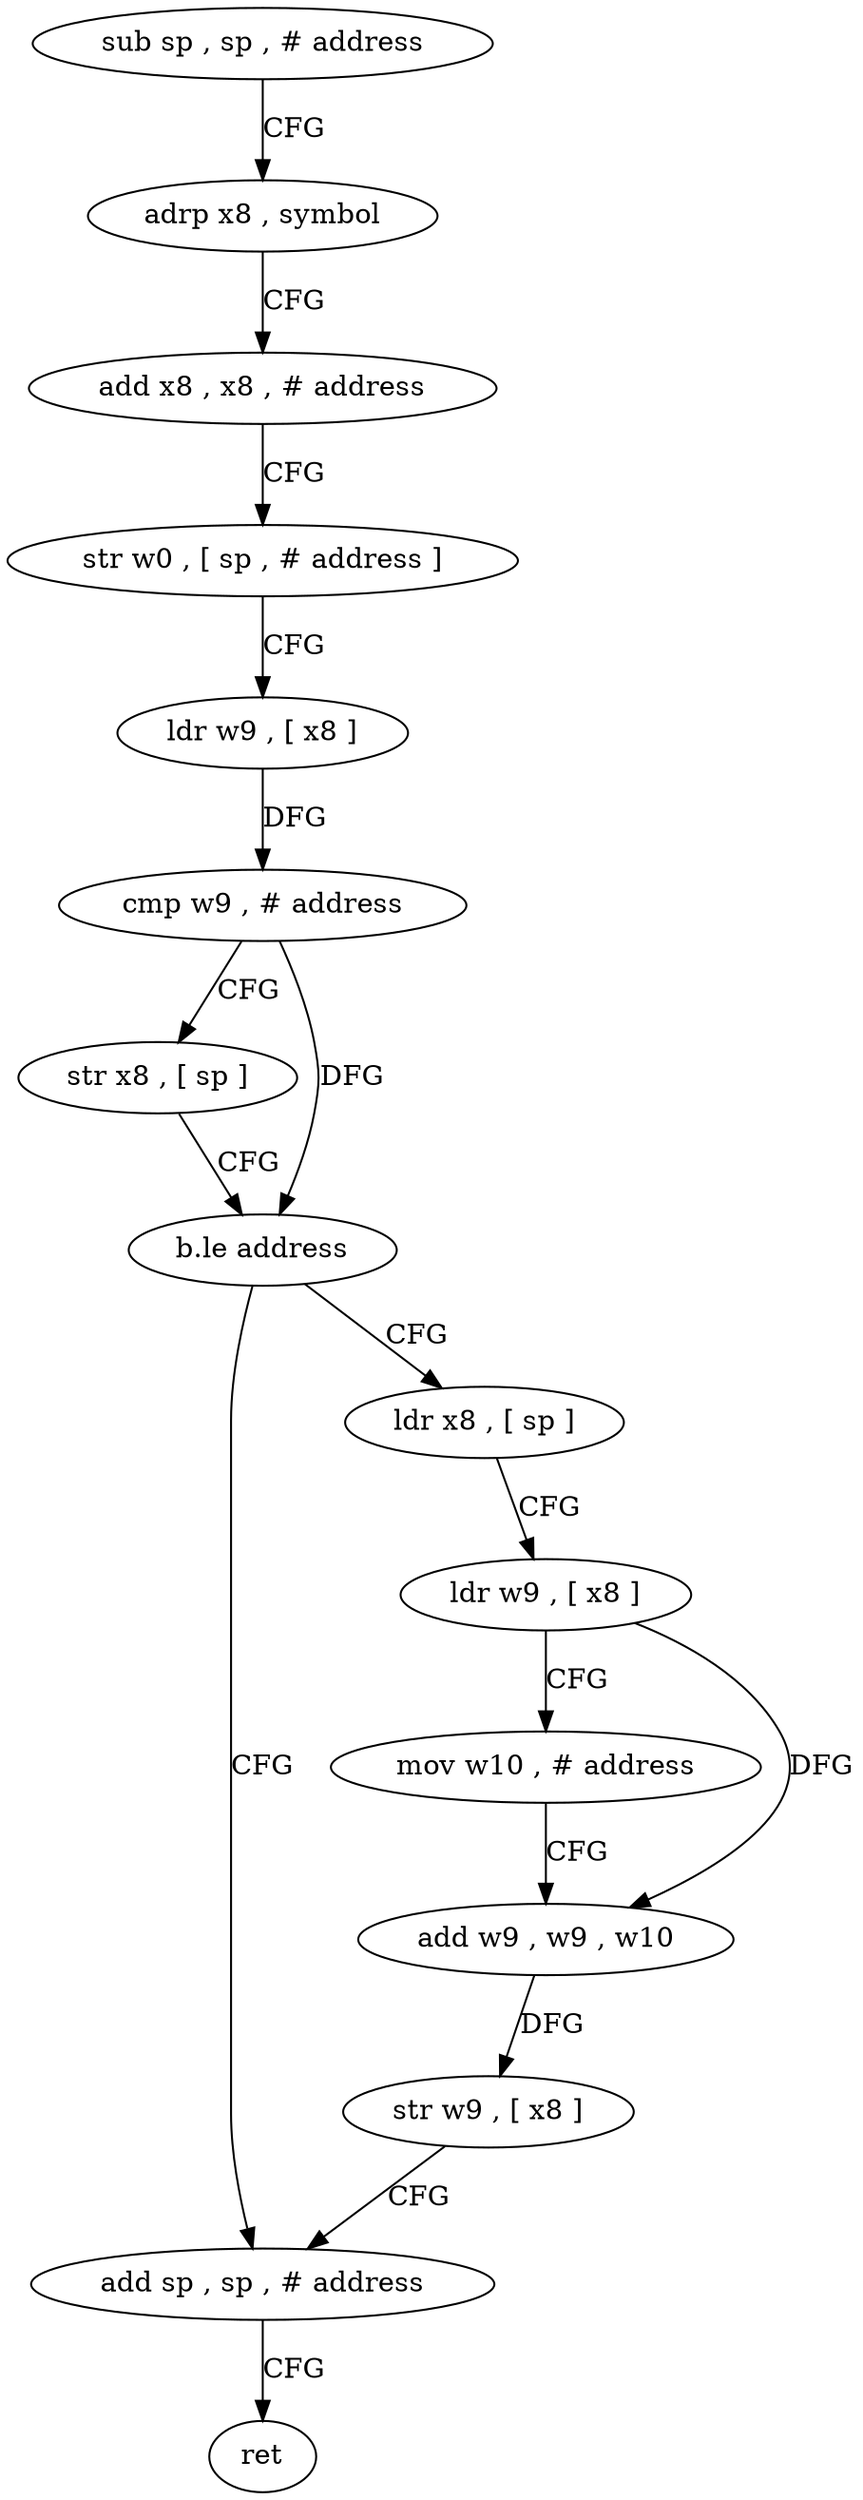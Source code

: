 digraph "func" {
"4211772" [label = "sub sp , sp , # address" ]
"4211776" [label = "adrp x8 , symbol" ]
"4211780" [label = "add x8 , x8 , # address" ]
"4211784" [label = "str w0 , [ sp , # address ]" ]
"4211788" [label = "ldr w9 , [ x8 ]" ]
"4211792" [label = "cmp w9 , # address" ]
"4211796" [label = "str x8 , [ sp ]" ]
"4211800" [label = "b.le address" ]
"4211824" [label = "add sp , sp , # address" ]
"4211804" [label = "ldr x8 , [ sp ]" ]
"4211828" [label = "ret" ]
"4211808" [label = "ldr w9 , [ x8 ]" ]
"4211812" [label = "mov w10 , # address" ]
"4211816" [label = "add w9 , w9 , w10" ]
"4211820" [label = "str w9 , [ x8 ]" ]
"4211772" -> "4211776" [ label = "CFG" ]
"4211776" -> "4211780" [ label = "CFG" ]
"4211780" -> "4211784" [ label = "CFG" ]
"4211784" -> "4211788" [ label = "CFG" ]
"4211788" -> "4211792" [ label = "DFG" ]
"4211792" -> "4211796" [ label = "CFG" ]
"4211792" -> "4211800" [ label = "DFG" ]
"4211796" -> "4211800" [ label = "CFG" ]
"4211800" -> "4211824" [ label = "CFG" ]
"4211800" -> "4211804" [ label = "CFG" ]
"4211824" -> "4211828" [ label = "CFG" ]
"4211804" -> "4211808" [ label = "CFG" ]
"4211808" -> "4211812" [ label = "CFG" ]
"4211808" -> "4211816" [ label = "DFG" ]
"4211812" -> "4211816" [ label = "CFG" ]
"4211816" -> "4211820" [ label = "DFG" ]
"4211820" -> "4211824" [ label = "CFG" ]
}
